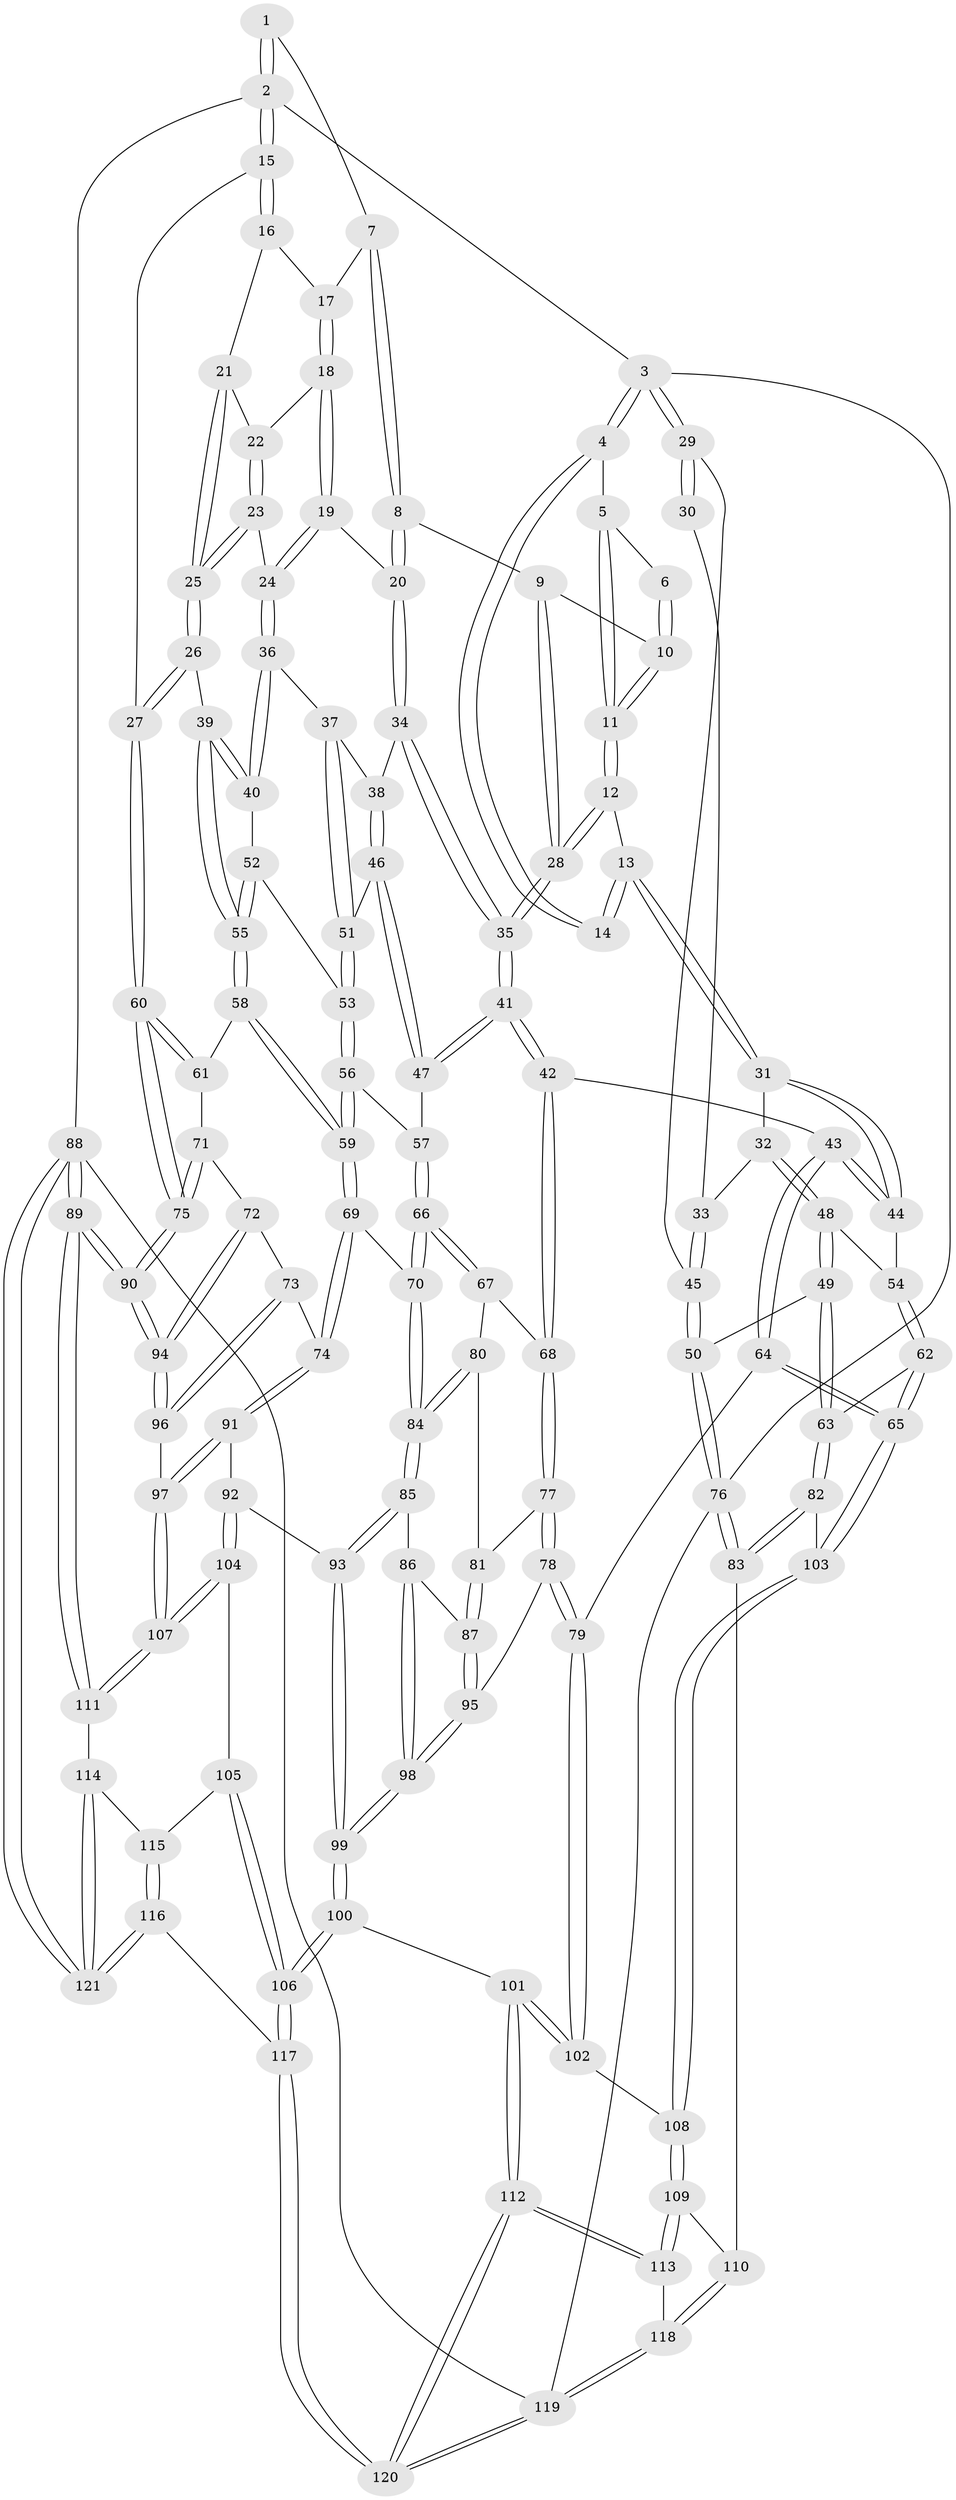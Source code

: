 // coarse degree distribution, {4: 0.3673469387755102, 3: 0.3877551020408163, 5: 0.1836734693877551, 2: 0.04081632653061224, 8: 0.02040816326530612}
// Generated by graph-tools (version 1.1) at 2025/54/03/04/25 22:54:45]
// undirected, 121 vertices, 299 edges
graph export_dot {
  node [color=gray90,style=filled];
  1 [pos="+0.7925084269169661+0"];
  2 [pos="+1+0"];
  3 [pos="+0+0"];
  4 [pos="+0.3128565849524591+0"];
  5 [pos="+0.41779303251157995+0"];
  6 [pos="+0.5174111068105078+0"];
  7 [pos="+0.7900502510325002+0.04810811243807095"];
  8 [pos="+0.67127815742083+0.1885773816114936"];
  9 [pos="+0.5880063825105116+0.14349044401422262"];
  10 [pos="+0.5742685180281449+0.13062795222642123"];
  11 [pos="+0.44723933005260497+0.17271927255598732"];
  12 [pos="+0.4120231547167241+0.20687671024674262"];
  13 [pos="+0.31343013086532673+0.20778469486490184"];
  14 [pos="+0.2613106891307112+0.10743113771144135"];
  15 [pos="+1+0.09664520122853906"];
  16 [pos="+0.9015503295927122+0.13193466616458388"];
  17 [pos="+0.8578271540721951+0.1220681737960631"];
  18 [pos="+0.8568986909763272+0.12774808985629188"];
  19 [pos="+0.8163652429685211+0.252072866731675"];
  20 [pos="+0.6743722700035737+0.20155195532093612"];
  21 [pos="+0.9177078157817389+0.2080257870367704"];
  22 [pos="+0.8853505714959562+0.2104099420101235"];
  23 [pos="+0.868297253113381+0.2594596590797784"];
  24 [pos="+0.8234764555572371+0.26179453765837046"];
  25 [pos="+0.9659599961470368+0.28094242202952624"];
  26 [pos="+1+0.313557161556621"];
  27 [pos="+1+0.2963698512808101"];
  28 [pos="+0.49297509139290996+0.2964685331984967"];
  29 [pos="+0+0"];
  30 [pos="+0.14788295238732285+0.14338327578349638"];
  31 [pos="+0.29676674179325346+0.2551216209330271"];
  32 [pos="+0.137514397707504+0.2877873651925961"];
  33 [pos="+0.08184923838254486+0.25157817681726313"];
  34 [pos="+0.6741119405277191+0.20260672377442696"];
  35 [pos="+0.5174441510986518+0.3512907428429006"];
  36 [pos="+0.8164538292297385+0.3100237410217877"];
  37 [pos="+0.7995561892289215+0.32356351742029693"];
  38 [pos="+0.691046718847255+0.29031768420423426"];
  39 [pos="+1+0.32167449221874017"];
  40 [pos="+0.853569233897744+0.3434316943083183"];
  41 [pos="+0.5156934801868185+0.39526934362529303"];
  42 [pos="+0.45570309539363857+0.4560028180194248"];
  43 [pos="+0.4024229717732297+0.46001986176000603"];
  44 [pos="+0.3086998712131236+0.37386725675963045"];
  45 [pos="+0+0.30040149160230806"];
  46 [pos="+0.6839085966417077+0.3741305666438211"];
  47 [pos="+0.6582968121043793+0.41434345018746194"];
  48 [pos="+0.15888534463203632+0.4056846098324001"];
  49 [pos="+0.04718939026555364+0.4499822939860821"];
  50 [pos="+0+0.3682035899011932"];
  51 [pos="+0.7783426100278289+0.35986198891617827"];
  52 [pos="+0.8533805405841196+0.36998624294613847"];
  53 [pos="+0.8027391714089314+0.4108920587303429"];
  54 [pos="+0.1947303715986346+0.415441070408016"];
  55 [pos="+0.8984108188175438+0.4271514178491594"];
  56 [pos="+0.8022438172544466+0.4626650733513992"];
  57 [pos="+0.6637785708482077+0.4228072364707113"];
  58 [pos="+0.8701909195971574+0.49285321659085557"];
  59 [pos="+0.8397265440663609+0.5092439633131064"];
  60 [pos="+1+0.41877459876425344"];
  61 [pos="+0.9368531328527224+0.5038605199867378"];
  62 [pos="+0.21705478497379618+0.6171998219743912"];
  63 [pos="+0.10775963401002904+0.5733492727791769"];
  64 [pos="+0.26224507142276143+0.6554067196287214"];
  65 [pos="+0.26041689959768305+0.6567045700060857"];
  66 [pos="+0.6716439691150425+0.5528873429070312"];
  67 [pos="+0.5045078376318588+0.49864580034097594"];
  68 [pos="+0.46816018370373524+0.47574011905726593"];
  69 [pos="+0.8312246052098989+0.5335432014038127"];
  70 [pos="+0.6855528116088392+0.5852624983225004"];
  71 [pos="+0.9604185904136144+0.5644313676495358"];
  72 [pos="+0.9283116341255506+0.6280010981928191"];
  73 [pos="+0.8676794129259574+0.6205875272973305"];
  74 [pos="+0.8676317214177764+0.6205670403470777"];
  75 [pos="+1+0.5803757609483781"];
  76 [pos="+0+0.7362026996281201"];
  77 [pos="+0.49607783861891486+0.6282943958117009"];
  78 [pos="+0.4889505393292407+0.666479178563476"];
  79 [pos="+0.48340463032551234+0.6697300694532907"];
  80 [pos="+0.5861958500743779+0.5930329221698686"];
  81 [pos="+0.5681505558995527+0.6069202923302658"];
  82 [pos="+0+0.6740634726126901"];
  83 [pos="+0+0.7362711244210531"];
  84 [pos="+0.6806835642446311+0.5984060423629811"];
  85 [pos="+0.6814617773004761+0.654814677496581"];
  86 [pos="+0.6283938384350322+0.6713120610136225"];
  87 [pos="+0.5793667882472102+0.6738533387800395"];
  88 [pos="+1+1"];
  89 [pos="+1+0.9151684194509873"];
  90 [pos="+1+0.8056107994111957"];
  91 [pos="+0.8196294337834588+0.6749913226392666"];
  92 [pos="+0.7138826784459323+0.6910763791853589"];
  93 [pos="+0.6891376345244522+0.6671317532125105"];
  94 [pos="+1+0.7910852739215879"];
  95 [pos="+0.533065585857729+0.6869878811760197"];
  96 [pos="+0.9255903214092355+0.7898884201043803"];
  97 [pos="+0.8612603477841687+0.806267078323144"];
  98 [pos="+0.5680016525405671+0.7835303583519324"];
  99 [pos="+0.5735692330736636+0.8283843027339226"];
  100 [pos="+0.568616480151483+0.8739485547907604"];
  101 [pos="+0.4734551219700292+0.846851779837674"];
  102 [pos="+0.44746390347556175+0.8186060911688104"];
  103 [pos="+0.2517822764146531+0.7068591377418106"];
  104 [pos="+0.7383649983019928+0.8190013275946564"];
  105 [pos="+0.7262973437336903+0.8286509130143396"];
  106 [pos="+0.5754693440977662+0.8810309504687315"];
  107 [pos="+0.8326231435262804+0.8285842122432177"];
  108 [pos="+0.2504890807167962+0.7455286489441114"];
  109 [pos="+0.2435834276516538+0.7577077747045035"];
  110 [pos="+0.09863172115918177+0.8315691191816642"];
  111 [pos="+0.8494796171688203+0.9118340619020565"];
  112 [pos="+0.32339369914059346+1"];
  113 [pos="+0.2847657226549137+0.9360968420163438"];
  114 [pos="+0.8373638730959144+0.9915077091318183"];
  115 [pos="+0.7419224941817675+0.9095452082407428"];
  116 [pos="+0.6462815149878841+1"];
  117 [pos="+0.6033296113384222+1"];
  118 [pos="+0.0974349772091289+0.9544939228856334"];
  119 [pos="+0+1"];
  120 [pos="+0.3402623229560067+1"];
  121 [pos="+0.8478295309272371+1"];
  1 -- 2;
  1 -- 2;
  1 -- 7;
  2 -- 3;
  2 -- 15;
  2 -- 15;
  2 -- 88;
  3 -- 4;
  3 -- 4;
  3 -- 29;
  3 -- 29;
  3 -- 76;
  4 -- 5;
  4 -- 14;
  4 -- 14;
  5 -- 6;
  5 -- 11;
  5 -- 11;
  6 -- 10;
  6 -- 10;
  7 -- 8;
  7 -- 8;
  7 -- 17;
  8 -- 9;
  8 -- 20;
  8 -- 20;
  9 -- 10;
  9 -- 28;
  9 -- 28;
  10 -- 11;
  10 -- 11;
  11 -- 12;
  11 -- 12;
  12 -- 13;
  12 -- 28;
  12 -- 28;
  13 -- 14;
  13 -- 14;
  13 -- 31;
  13 -- 31;
  15 -- 16;
  15 -- 16;
  15 -- 27;
  16 -- 17;
  16 -- 21;
  17 -- 18;
  17 -- 18;
  18 -- 19;
  18 -- 19;
  18 -- 22;
  19 -- 20;
  19 -- 24;
  19 -- 24;
  20 -- 34;
  20 -- 34;
  21 -- 22;
  21 -- 25;
  21 -- 25;
  22 -- 23;
  22 -- 23;
  23 -- 24;
  23 -- 25;
  23 -- 25;
  24 -- 36;
  24 -- 36;
  25 -- 26;
  25 -- 26;
  26 -- 27;
  26 -- 27;
  26 -- 39;
  27 -- 60;
  27 -- 60;
  28 -- 35;
  28 -- 35;
  29 -- 30;
  29 -- 30;
  29 -- 45;
  30 -- 33;
  31 -- 32;
  31 -- 44;
  31 -- 44;
  32 -- 33;
  32 -- 48;
  32 -- 48;
  33 -- 45;
  33 -- 45;
  34 -- 35;
  34 -- 35;
  34 -- 38;
  35 -- 41;
  35 -- 41;
  36 -- 37;
  36 -- 40;
  36 -- 40;
  37 -- 38;
  37 -- 51;
  37 -- 51;
  38 -- 46;
  38 -- 46;
  39 -- 40;
  39 -- 40;
  39 -- 55;
  39 -- 55;
  40 -- 52;
  41 -- 42;
  41 -- 42;
  41 -- 47;
  41 -- 47;
  42 -- 43;
  42 -- 68;
  42 -- 68;
  43 -- 44;
  43 -- 44;
  43 -- 64;
  43 -- 64;
  44 -- 54;
  45 -- 50;
  45 -- 50;
  46 -- 47;
  46 -- 47;
  46 -- 51;
  47 -- 57;
  48 -- 49;
  48 -- 49;
  48 -- 54;
  49 -- 50;
  49 -- 63;
  49 -- 63;
  50 -- 76;
  50 -- 76;
  51 -- 53;
  51 -- 53;
  52 -- 53;
  52 -- 55;
  52 -- 55;
  53 -- 56;
  53 -- 56;
  54 -- 62;
  54 -- 62;
  55 -- 58;
  55 -- 58;
  56 -- 57;
  56 -- 59;
  56 -- 59;
  57 -- 66;
  57 -- 66;
  58 -- 59;
  58 -- 59;
  58 -- 61;
  59 -- 69;
  59 -- 69;
  60 -- 61;
  60 -- 61;
  60 -- 75;
  60 -- 75;
  61 -- 71;
  62 -- 63;
  62 -- 65;
  62 -- 65;
  63 -- 82;
  63 -- 82;
  64 -- 65;
  64 -- 65;
  64 -- 79;
  65 -- 103;
  65 -- 103;
  66 -- 67;
  66 -- 67;
  66 -- 70;
  66 -- 70;
  67 -- 68;
  67 -- 80;
  68 -- 77;
  68 -- 77;
  69 -- 70;
  69 -- 74;
  69 -- 74;
  70 -- 84;
  70 -- 84;
  71 -- 72;
  71 -- 75;
  71 -- 75;
  72 -- 73;
  72 -- 94;
  72 -- 94;
  73 -- 74;
  73 -- 96;
  73 -- 96;
  74 -- 91;
  74 -- 91;
  75 -- 90;
  75 -- 90;
  76 -- 83;
  76 -- 83;
  76 -- 119;
  77 -- 78;
  77 -- 78;
  77 -- 81;
  78 -- 79;
  78 -- 79;
  78 -- 95;
  79 -- 102;
  79 -- 102;
  80 -- 81;
  80 -- 84;
  80 -- 84;
  81 -- 87;
  81 -- 87;
  82 -- 83;
  82 -- 83;
  82 -- 103;
  83 -- 110;
  84 -- 85;
  84 -- 85;
  85 -- 86;
  85 -- 93;
  85 -- 93;
  86 -- 87;
  86 -- 98;
  86 -- 98;
  87 -- 95;
  87 -- 95;
  88 -- 89;
  88 -- 89;
  88 -- 121;
  88 -- 121;
  88 -- 119;
  89 -- 90;
  89 -- 90;
  89 -- 111;
  89 -- 111;
  90 -- 94;
  90 -- 94;
  91 -- 92;
  91 -- 97;
  91 -- 97;
  92 -- 93;
  92 -- 104;
  92 -- 104;
  93 -- 99;
  93 -- 99;
  94 -- 96;
  94 -- 96;
  95 -- 98;
  95 -- 98;
  96 -- 97;
  97 -- 107;
  97 -- 107;
  98 -- 99;
  98 -- 99;
  99 -- 100;
  99 -- 100;
  100 -- 101;
  100 -- 106;
  100 -- 106;
  101 -- 102;
  101 -- 102;
  101 -- 112;
  101 -- 112;
  102 -- 108;
  103 -- 108;
  103 -- 108;
  104 -- 105;
  104 -- 107;
  104 -- 107;
  105 -- 106;
  105 -- 106;
  105 -- 115;
  106 -- 117;
  106 -- 117;
  107 -- 111;
  107 -- 111;
  108 -- 109;
  108 -- 109;
  109 -- 110;
  109 -- 113;
  109 -- 113;
  110 -- 118;
  110 -- 118;
  111 -- 114;
  112 -- 113;
  112 -- 113;
  112 -- 120;
  112 -- 120;
  113 -- 118;
  114 -- 115;
  114 -- 121;
  114 -- 121;
  115 -- 116;
  115 -- 116;
  116 -- 117;
  116 -- 121;
  116 -- 121;
  117 -- 120;
  117 -- 120;
  118 -- 119;
  118 -- 119;
  119 -- 120;
  119 -- 120;
}

